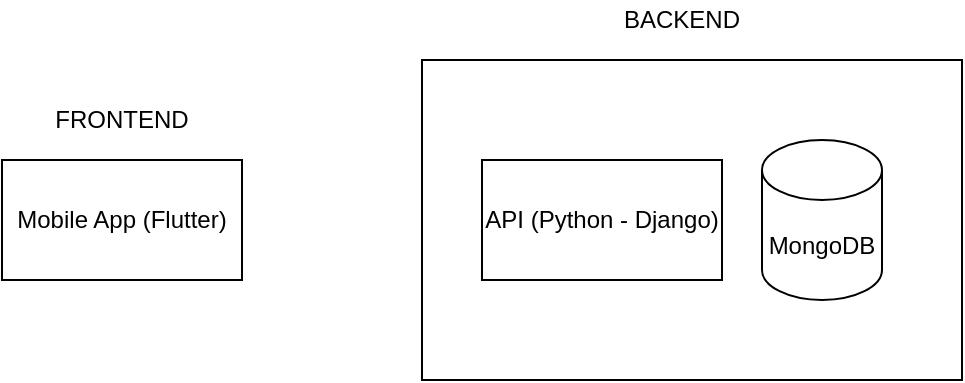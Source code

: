 <mxfile version="14.6.13" type="device"><diagram id="p6Gy_rBFpDQLT8VKt0B2" name="Page-1"><mxGraphModel dx="1008" dy="522" grid="1" gridSize="10" guides="1" tooltips="1" connect="1" arrows="1" fold="1" page="1" pageScale="1" pageWidth="850" pageHeight="1100" math="0" shadow="0"><root><mxCell id="0"/><mxCell id="1" parent="0"/><mxCell id="tUUgfrdnnDNdqB47hZpm-5" value="" style="rounded=0;whiteSpace=wrap;html=1;" vertex="1" parent="1"><mxGeometry x="460" y="130" width="270" height="160" as="geometry"/></mxCell><mxCell id="tUUgfrdnnDNdqB47hZpm-1" value="Mobile App (Flutter)" style="rounded=0;whiteSpace=wrap;html=1;" vertex="1" parent="1"><mxGeometry x="250" y="180" width="120" height="60" as="geometry"/></mxCell><mxCell id="tUUgfrdnnDNdqB47hZpm-3" value="API (Python - Django)" style="rounded=0;whiteSpace=wrap;html=1;" vertex="1" parent="1"><mxGeometry x="490" y="180" width="120" height="60" as="geometry"/></mxCell><mxCell id="tUUgfrdnnDNdqB47hZpm-4" value="&lt;span&gt;MongoDB&lt;/span&gt;" style="shape=cylinder3;whiteSpace=wrap;html=1;boundedLbl=1;backgroundOutline=1;size=15;" vertex="1" parent="1"><mxGeometry x="630" y="170" width="60" height="80" as="geometry"/></mxCell><mxCell id="tUUgfrdnnDNdqB47hZpm-6" value="BACKEND" style="text;html=1;strokeColor=none;fillColor=none;align=center;verticalAlign=middle;whiteSpace=wrap;rounded=0;" vertex="1" parent="1"><mxGeometry x="570" y="100" width="40" height="20" as="geometry"/></mxCell><mxCell id="tUUgfrdnnDNdqB47hZpm-7" value="FRONTEND" style="text;html=1;strokeColor=none;fillColor=none;align=center;verticalAlign=middle;whiteSpace=wrap;rounded=0;" vertex="1" parent="1"><mxGeometry x="290" y="150" width="40" height="20" as="geometry"/></mxCell></root></mxGraphModel></diagram></mxfile>